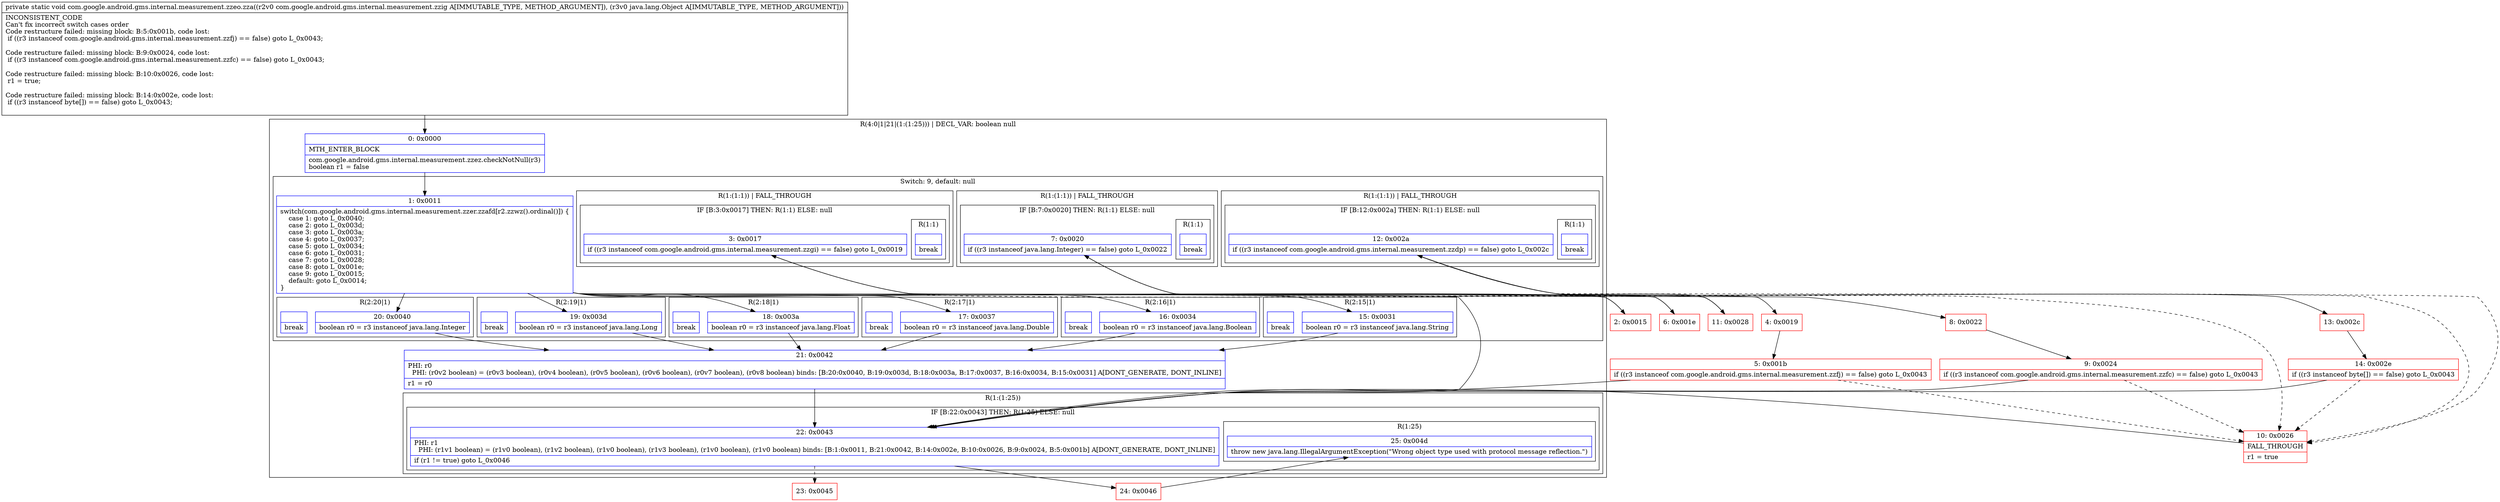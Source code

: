 digraph "CFG forcom.google.android.gms.internal.measurement.zzeo.zza(Lcom\/google\/android\/gms\/internal\/measurement\/zzig;Ljava\/lang\/Object;)V" {
subgraph cluster_Region_1570750357 {
label = "R(4:0|1|21|(1:(1:25))) | DECL_VAR: boolean null\l";
node [shape=record,color=blue];
Node_0 [shape=record,label="{0\:\ 0x0000|MTH_ENTER_BLOCK\l|com.google.android.gms.internal.measurement.zzez.checkNotNull(r3)\lboolean r1 = false\l}"];
subgraph cluster_SwitchRegion_1767075503 {
label = "Switch: 9, default: null";
node [shape=record,color=blue];
Node_1 [shape=record,label="{1\:\ 0x0011|switch(com.google.android.gms.internal.measurement.zzer.zzafd[r2.zzwz().ordinal()]) \{\l    case 1: goto L_0x0040;\l    case 2: goto L_0x003d;\l    case 3: goto L_0x003a;\l    case 4: goto L_0x0037;\l    case 5: goto L_0x0034;\l    case 6: goto L_0x0031;\l    case 7: goto L_0x0028;\l    case 8: goto L_0x001e;\l    case 9: goto L_0x0015;\l    default: goto L_0x0014;\l\}\l}"];
subgraph cluster_Region_996267584 {
label = "R(2:20|1)";
node [shape=record,color=blue];
Node_20 [shape=record,label="{20\:\ 0x0040|boolean r0 = r3 instanceof java.lang.Integer\l}"];
Node_InsnContainer_2029482487 [shape=record,label="{|break\l}"];
}
subgraph cluster_Region_1712696678 {
label = "R(2:19|1)";
node [shape=record,color=blue];
Node_19 [shape=record,label="{19\:\ 0x003d|boolean r0 = r3 instanceof java.lang.Long\l}"];
Node_InsnContainer_583885701 [shape=record,label="{|break\l}"];
}
subgraph cluster_Region_1180091686 {
label = "R(2:18|1)";
node [shape=record,color=blue];
Node_18 [shape=record,label="{18\:\ 0x003a|boolean r0 = r3 instanceof java.lang.Float\l}"];
Node_InsnContainer_989784382 [shape=record,label="{|break\l}"];
}
subgraph cluster_Region_229025261 {
label = "R(2:17|1)";
node [shape=record,color=blue];
Node_17 [shape=record,label="{17\:\ 0x0037|boolean r0 = r3 instanceof java.lang.Double\l}"];
Node_InsnContainer_1210769112 [shape=record,label="{|break\l}"];
}
subgraph cluster_Region_943759823 {
label = "R(2:16|1)";
node [shape=record,color=blue];
Node_16 [shape=record,label="{16\:\ 0x0034|boolean r0 = r3 instanceof java.lang.Boolean\l}"];
Node_InsnContainer_185693923 [shape=record,label="{|break\l}"];
}
subgraph cluster_Region_1937065276 {
label = "R(2:15|1)";
node [shape=record,color=blue];
Node_15 [shape=record,label="{15\:\ 0x0031|boolean r0 = r3 instanceof java.lang.String\l}"];
Node_InsnContainer_1107950927 [shape=record,label="{|break\l}"];
}
subgraph cluster_Region_259218217 {
label = "R(1:(1:1)) | FALL_THROUGH\l";
node [shape=record,color=blue];
subgraph cluster_IfRegion_288458753 {
label = "IF [B:12:0x002a] THEN: R(1:1) ELSE: null";
node [shape=record,color=blue];
Node_12 [shape=record,label="{12\:\ 0x002a|if ((r3 instanceof com.google.android.gms.internal.measurement.zzdp) == false) goto L_0x002c\l}"];
subgraph cluster_Region_295125674 {
label = "R(1:1)";
node [shape=record,color=blue];
Node_InsnContainer_477701714 [shape=record,label="{|break\l}"];
}
}
}
subgraph cluster_Region_164011239 {
label = "R(1:(1:1)) | FALL_THROUGH\l";
node [shape=record,color=blue];
subgraph cluster_IfRegion_338324574 {
label = "IF [B:7:0x0020] THEN: R(1:1) ELSE: null";
node [shape=record,color=blue];
Node_7 [shape=record,label="{7\:\ 0x0020|if ((r3 instanceof java.lang.Integer) == false) goto L_0x0022\l}"];
subgraph cluster_Region_1057222243 {
label = "R(1:1)";
node [shape=record,color=blue];
Node_InsnContainer_1788679271 [shape=record,label="{|break\l}"];
}
}
}
subgraph cluster_Region_1468107895 {
label = "R(1:(1:1)) | FALL_THROUGH\l";
node [shape=record,color=blue];
subgraph cluster_IfRegion_269369925 {
label = "IF [B:3:0x0017] THEN: R(1:1) ELSE: null";
node [shape=record,color=blue];
Node_3 [shape=record,label="{3\:\ 0x0017|if ((r3 instanceof com.google.android.gms.internal.measurement.zzgi) == false) goto L_0x0019\l}"];
subgraph cluster_Region_811517649 {
label = "R(1:1)";
node [shape=record,color=blue];
Node_InsnContainer_845337233 [shape=record,label="{|break\l}"];
}
}
}
}
Node_21 [shape=record,label="{21\:\ 0x0042|PHI: r0 \l  PHI: (r0v2 boolean) = (r0v3 boolean), (r0v4 boolean), (r0v5 boolean), (r0v6 boolean), (r0v7 boolean), (r0v8 boolean) binds: [B:20:0x0040, B:19:0x003d, B:18:0x003a, B:17:0x0037, B:16:0x0034, B:15:0x0031] A[DONT_GENERATE, DONT_INLINE]\l|r1 = r0\l}"];
subgraph cluster_Region_1767572126 {
label = "R(1:(1:25))";
node [shape=record,color=blue];
subgraph cluster_IfRegion_1101091650 {
label = "IF [B:22:0x0043] THEN: R(1:25) ELSE: null";
node [shape=record,color=blue];
Node_22 [shape=record,label="{22\:\ 0x0043|PHI: r1 \l  PHI: (r1v1 boolean) = (r1v0 boolean), (r1v2 boolean), (r1v0 boolean), (r1v3 boolean), (r1v0 boolean), (r1v0 boolean) binds: [B:1:0x0011, B:21:0x0042, B:14:0x002e, B:10:0x0026, B:9:0x0024, B:5:0x001b] A[DONT_GENERATE, DONT_INLINE]\l|if (r1 != true) goto L_0x0046\l}"];
subgraph cluster_Region_187001242 {
label = "R(1:25)";
node [shape=record,color=blue];
Node_25 [shape=record,label="{25\:\ 0x004d|throw new java.lang.IllegalArgumentException(\"Wrong object type used with protocol message reflection.\")\l}"];
}
}
}
}
Node_2 [shape=record,color=red,label="{2\:\ 0x0015}"];
Node_4 [shape=record,color=red,label="{4\:\ 0x0019}"];
Node_5 [shape=record,color=red,label="{5\:\ 0x001b|if ((r3 instanceof com.google.android.gms.internal.measurement.zzfj) == false) goto L_0x0043\l}"];
Node_6 [shape=record,color=red,label="{6\:\ 0x001e}"];
Node_8 [shape=record,color=red,label="{8\:\ 0x0022}"];
Node_9 [shape=record,color=red,label="{9\:\ 0x0024|if ((r3 instanceof com.google.android.gms.internal.measurement.zzfc) == false) goto L_0x0043\l}"];
Node_10 [shape=record,color=red,label="{10\:\ 0x0026|FALL_THROUGH\l|r1 = true\l}"];
Node_11 [shape=record,color=red,label="{11\:\ 0x0028}"];
Node_13 [shape=record,color=red,label="{13\:\ 0x002c}"];
Node_14 [shape=record,color=red,label="{14\:\ 0x002e|if ((r3 instanceof byte[]) == false) goto L_0x0043\l}"];
Node_23 [shape=record,color=red,label="{23\:\ 0x0045}"];
Node_24 [shape=record,color=red,label="{24\:\ 0x0046}"];
MethodNode[shape=record,label="{private static void com.google.android.gms.internal.measurement.zzeo.zza((r2v0 com.google.android.gms.internal.measurement.zzig A[IMMUTABLE_TYPE, METHOD_ARGUMENT]), (r3v0 java.lang.Object A[IMMUTABLE_TYPE, METHOD_ARGUMENT]))  | INCONSISTENT_CODE\lCan't fix incorrect switch cases order\lCode restructure failed: missing block: B:5:0x001b, code lost:\l    if ((r3 instanceof com.google.android.gms.internal.measurement.zzfj) == false) goto L_0x0043;\l\lCode restructure failed: missing block: B:9:0x0024, code lost:\l    if ((r3 instanceof com.google.android.gms.internal.measurement.zzfc) == false) goto L_0x0043;\l\lCode restructure failed: missing block: B:10:0x0026, code lost:\l    r1 = true;\l\lCode restructure failed: missing block: B:14:0x002e, code lost:\l    if ((r3 instanceof byte[]) == false) goto L_0x0043;\l\l}"];
MethodNode -> Node_0;
Node_0 -> Node_1;
Node_1 -> Node_2;
Node_1 -> Node_6;
Node_1 -> Node_11;
Node_1 -> Node_15;
Node_1 -> Node_16;
Node_1 -> Node_17;
Node_1 -> Node_18;
Node_1 -> Node_19;
Node_1 -> Node_20;
Node_1 -> Node_22;
Node_20 -> Node_21;
Node_19 -> Node_21;
Node_18 -> Node_21;
Node_17 -> Node_21;
Node_16 -> Node_21;
Node_15 -> Node_21;
Node_12 -> Node_10[style=dashed];
Node_12 -> Node_13;
Node_7 -> Node_8;
Node_7 -> Node_10[style=dashed];
Node_3 -> Node_4;
Node_3 -> Node_10[style=dashed];
Node_21 -> Node_22;
Node_22 -> Node_23[style=dashed];
Node_22 -> Node_24;
Node_2 -> Node_3;
Node_4 -> Node_5;
Node_5 -> Node_22;
Node_5 -> Node_10[style=dashed];
Node_6 -> Node_7;
Node_8 -> Node_9;
Node_9 -> Node_10[style=dashed];
Node_9 -> Node_22;
Node_10 -> Node_22;
Node_11 -> Node_12;
Node_13 -> Node_14;
Node_14 -> Node_22;
Node_14 -> Node_10[style=dashed];
Node_24 -> Node_25;
}

